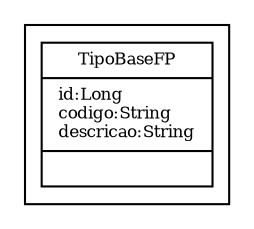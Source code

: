 digraph G{
fontname = "Times-Roman"
fontsize = 8

node [
        fontname = "Times-Roman"
        fontsize = 8
        shape = "record"
]

edge [
        fontname = "Times-Roman"
        fontsize = 8
]

subgraph clusterTIPO_DE_BASE_FP
{
TipoBaseFP [label = "{TipoBaseFP|id:Long\lcodigo:String\ldescricao:String\l|\l}"]
}
}
